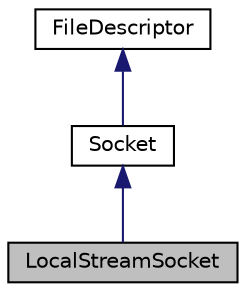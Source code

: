 digraph "LocalStreamSocket"
{
 // LATEX_PDF_SIZE
  edge [fontname="Helvetica",fontsize="10",labelfontname="Helvetica",labelfontsize="10"];
  node [fontname="Helvetica",fontsize="10",shape=record];
  Node1 [label="LocalStreamSocket",height=0.2,width=0.4,color="black", fillcolor="grey75", style="filled", fontcolor="black",tooltip="A wrapper around Unix-domain stream sockets"];
  Node2 -> Node1 [dir="back",color="midnightblue",fontsize="10",style="solid",fontname="Helvetica"];
  Node2 [label="Socket",height=0.2,width=0.4,color="black", fillcolor="white", style="filled",URL="$classSocket.html",tooltip="Base class for network sockets (TCP, UDP, etc.)"];
  Node3 -> Node2 [dir="back",color="midnightblue",fontsize="10",style="solid",fontname="Helvetica"];
  Node3 [label="FileDescriptor",height=0.2,width=0.4,color="black", fillcolor="white", style="filled",URL="$classFileDescriptor.html",tooltip="A reference-counted handle to a file descriptor"];
}
